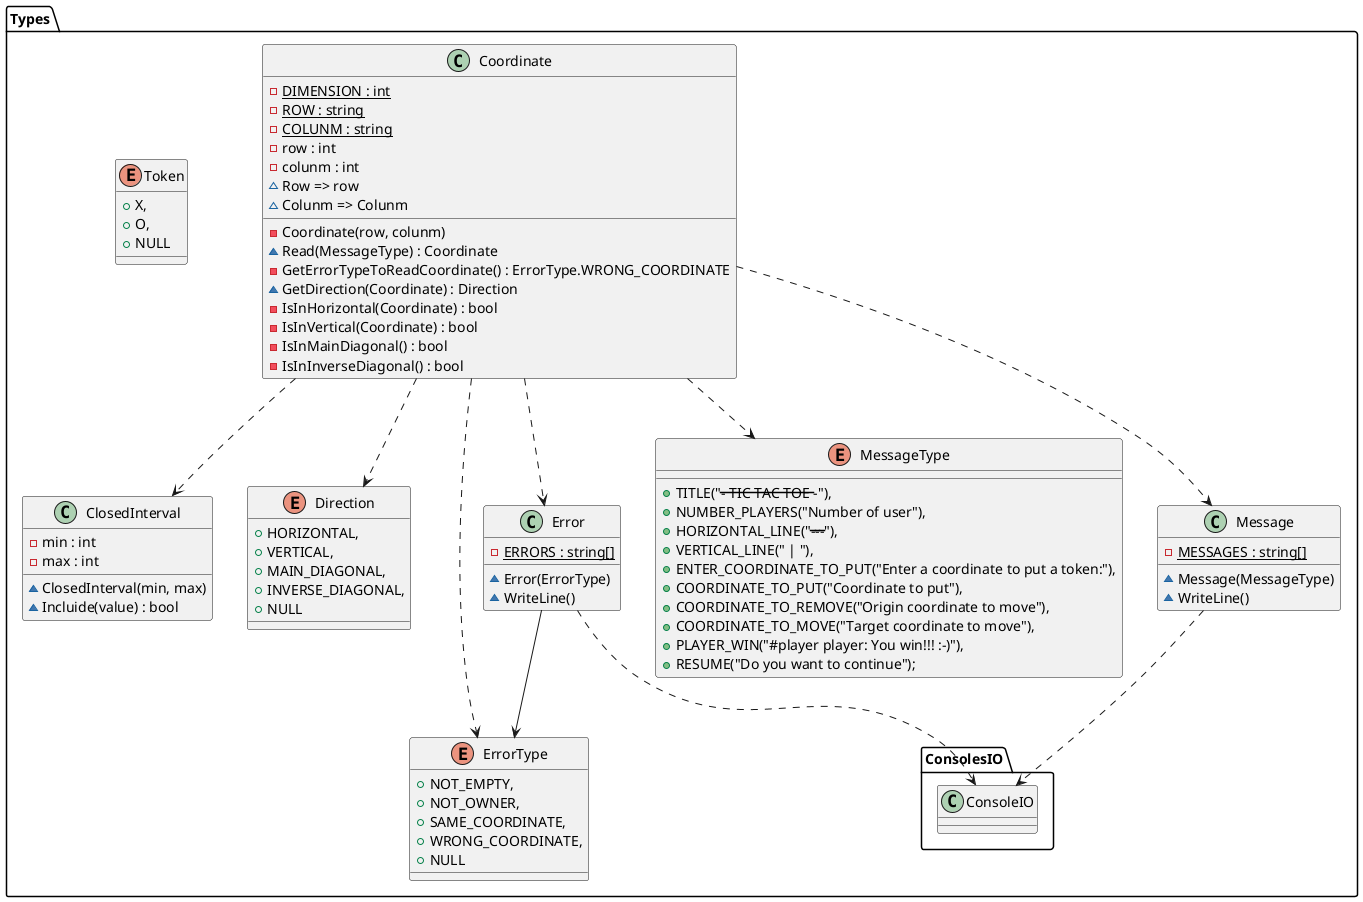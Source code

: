 @startuml TicTacToeAnalysisTypes
    namespace Types{
        class Coordinate{
            -{static} DIMENSION : int
            -{static} ROW : string
            -{static} COLUNM : string
            -row : int
            -colunm : int
            -Coordinate(row, colunm)
            ~Row => row
            ~Colunm => Colunm
            ~Read(MessageType) : Coordinate
            -GetErrorTypeToReadCoordinate() : ErrorType.WRONG_COORDINATE
            ~GetDirection(Coordinate) : Direction
            -IsInHorizontal(Coordinate) : bool
            -IsInVertical(Coordinate) : bool
            -IsInMainDiagonal() : bool
            -IsInInverseDiagonal() : bool
        }
        Coordinate ..> ClosedInterval
        Coordinate ..> Direction
        Coordinate ..> ErrorType
        Coordinate ..> Error
        Coordinate ..> MessageType
        Coordinate ..> Message

        class ClosedInterval{
            -min : int
            -max : int
            ~ClosedInterval(min, max)
            ~Incluide(value) : bool
        }

        enum Direction{
            +HORIZONTAL,
            +VERTICAL,
            +MAIN_DIAGONAL,
            +INVERSE_DIAGONAL,
            +NULL
        }

        class Error{
            -{static} ERRORS : string[]
            ~Error(ErrorType)
            ~WriteLine()
        }
        Error --> ErrorType
        Error ..> ConsolesIO.ConsoleIO

        enum ErrorType{
            +NOT_EMPTY,
            +NOT_OWNER,
            +SAME_COORDINATE,
            +WRONG_COORDINATE,
            +NULL
        }

        class Message{
            -{static} MESSAGES : string[]
            ~Message(MessageType)
            ~WriteLine()
        }
        Message ..> ConsolesIO.ConsoleIO

        enum MessageType{
            +TITLE("--- TIC TAC TOE ---"),
            +NUMBER_PLAYERS("Number of user"),
            +HORIZONTAL_LINE("---------------"),
            +VERTICAL_LINE(" | "),
            +ENTER_COORDINATE_TO_PUT("Enter a coordinate to put a token:"),
            +COORDINATE_TO_PUT("Coordinate to put"),
            +COORDINATE_TO_REMOVE("Origin coordinate to move"),
            +COORDINATE_TO_MOVE("Target coordinate to move"),
            +PLAYER_WIN("#player player: You win!!! :-)"),
            +RESUME("Do you want to continue");
        }

        enum Token{
            +X,
            +O,
            +NULL
        }
    }
@enduml
